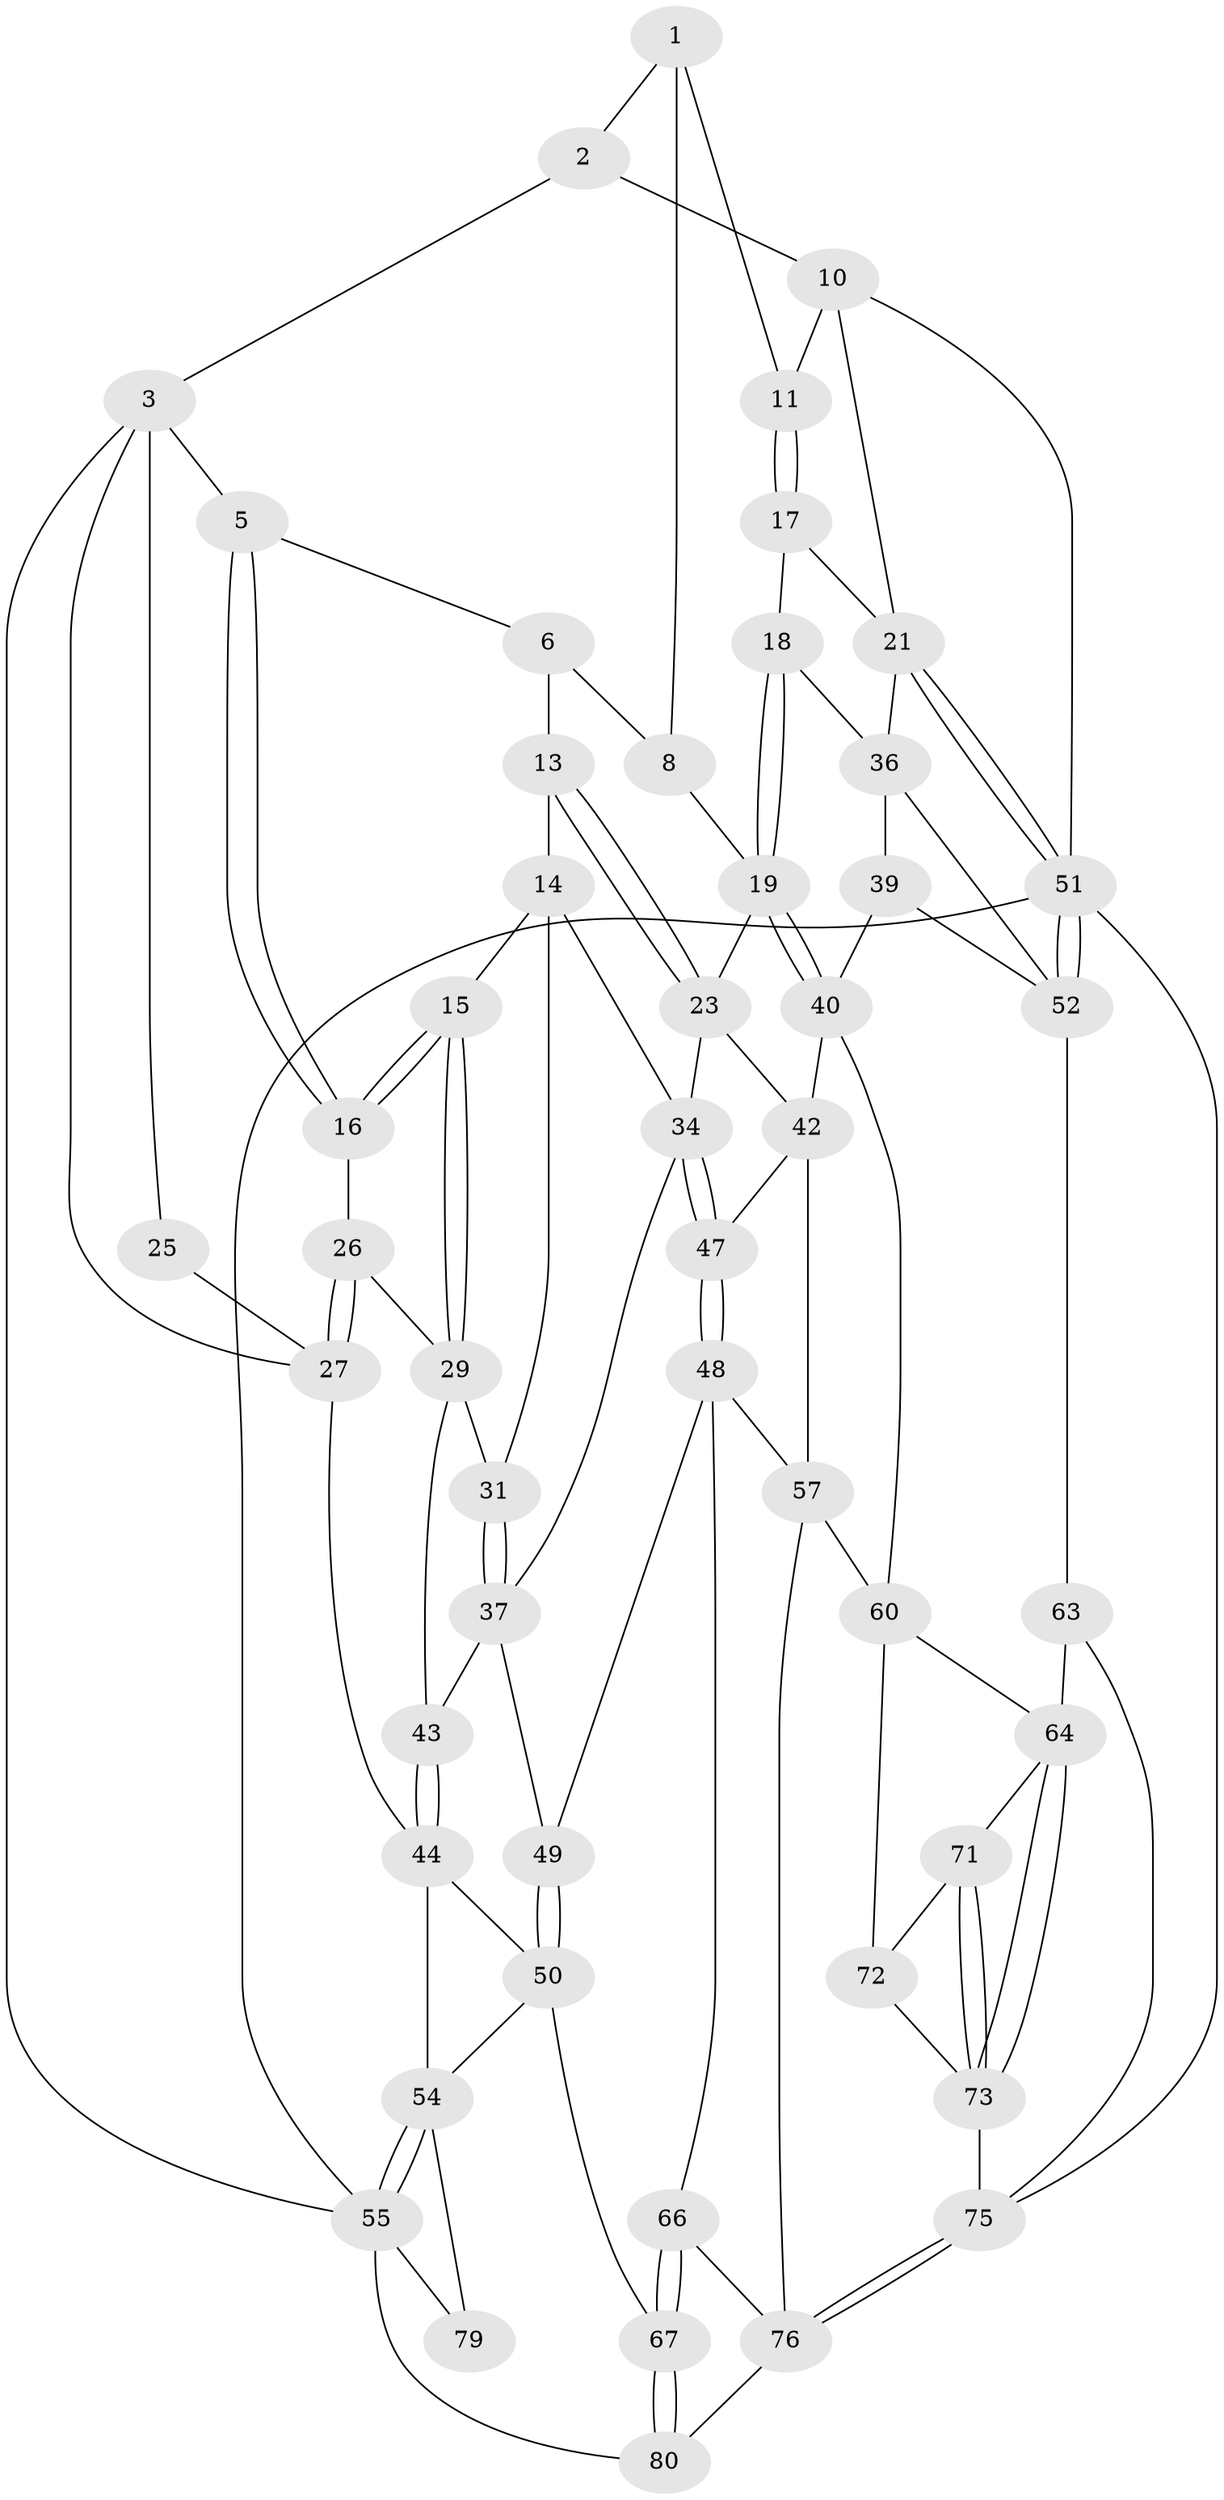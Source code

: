 // Generated by graph-tools (version 1.1) at 2025/24/03/03/25 07:24:39]
// undirected, 51 vertices, 111 edges
graph export_dot {
graph [start="1"]
  node [color=gray90,style=filled];
  1 [pos="+0.7275464921409429+0",super="+7"];
  2 [pos="+0.7571574853560892+0"];
  3 [pos="+0+0",super="+4"];
  5 [pos="+0.0663162902145213+0"];
  6 [pos="+0.3857354835290424+0",super="+9"];
  8 [pos="+0.6180891316561625+0.17451011928201837"];
  10 [pos="+0.9368622535757142+0.12014836786653546",super="+12"];
  11 [pos="+0.8942809057451119+0.2020108571920028"];
  13 [pos="+0.28451064265766274+0.23592151986305437"];
  14 [pos="+0.27994380727865514+0.2348576778897661",super="+30"];
  15 [pos="+0.27379004873094615+0.23103338448510108"];
  16 [pos="+0.26102035767435655+0.22049705027193897",super="+24"];
  17 [pos="+0.9019708143039942+0.22820162076654493"];
  18 [pos="+0.7522204568341809+0.33625002381860136"];
  19 [pos="+0.6479110772358185+0.34569154225114007",super="+20"];
  21 [pos="+1+0.3836501495938816",super="+22"];
  23 [pos="+0.39362607198681765+0.34188154163033874",super="+33"];
  25 [pos="+0.08670541653784726+0.2765365026509008"];
  26 [pos="+0.07145584211046026+0.38523610430435"];
  27 [pos="+0+0.41038075789083434",super="+28"];
  29 [pos="+0.12053972403822337+0.43179440693223686",super="+32"];
  31 [pos="+0.21673950820063098+0.4210623267572456"];
  34 [pos="+0.3435468111443319+0.5002704506641376",super="+35"];
  36 [pos="+0.8524159119887147+0.40759768556434345",super="+38"];
  37 [pos="+0.27109597308494654+0.4909287053051247",super="+46"];
  39 [pos="+0.6378249410500231+0.5392804609568044"];
  40 [pos="+0.6339819246214233+0.5382218281288285",super="+41"];
  42 [pos="+0.5591798094357427+0.5515526012197645",super="+53"];
  43 [pos="+0.13072287517423894+0.47818205842953687"];
  44 [pos="+0.034859564845440345+0.6007191317862519",super="+45"];
  47 [pos="+0.3849214622780773+0.587592016913668"];
  48 [pos="+0.23391474379140656+0.6754858138544766",super="+59"];
  49 [pos="+0.21437218124840543+0.6759149740499826"];
  50 [pos="+0.1654888180829021+0.6961275161031888",super="+69"];
  51 [pos="+1+0.638828555054505",super="+56"];
  52 [pos="+1+0.651251254459921",super="+62"];
  54 [pos="+0+0.8711104993707882",super="+70"];
  55 [pos="+0+1",super="+81"];
  57 [pos="+0.4438663378125403+0.7971169470410687",super="+58"];
  60 [pos="+0.6256408554585776+0.5644061207842052",super="+61"];
  63 [pos="+0.8688598942946832+0.796771575983353"];
  64 [pos="+0.7454841034009543+0.8057882623386042",super="+65"];
  66 [pos="+0.27449560127847566+0.9031230343014863"];
  67 [pos="+0.23825996605924385+0.9340437026201641",super="+68"];
  71 [pos="+0.5783612558489947+0.8058628799671225"];
  72 [pos="+0.5237117289267126+0.8180343848290529"];
  73 [pos="+0.6764887662535474+0.9070058165613751",super="+74"];
  75 [pos="+0.6202029864798824+1",super="+78"];
  76 [pos="+0.4629377227404889+1",super="+77"];
  79 [pos="+0.0823250715459999+0.9058755294058126"];
  80 [pos="+0.2789809406537738+1"];
  1 -- 2;
  1 -- 8;
  1 -- 11;
  2 -- 3;
  2 -- 10 [weight=2];
  3 -- 55;
  3 -- 27;
  3 -- 25;
  3 -- 5;
  5 -- 6;
  5 -- 16;
  5 -- 16;
  6 -- 8;
  6 -- 13;
  8 -- 19;
  10 -- 11;
  10 -- 51;
  10 -- 21;
  11 -- 17;
  11 -- 17;
  13 -- 14;
  13 -- 23;
  13 -- 23;
  14 -- 15;
  14 -- 34;
  14 -- 31;
  15 -- 16;
  15 -- 16;
  15 -- 29;
  15 -- 29;
  16 -- 26;
  17 -- 18;
  17 -- 21;
  18 -- 19;
  18 -- 19;
  18 -- 36;
  19 -- 40;
  19 -- 40;
  19 -- 23;
  21 -- 51;
  21 -- 51;
  21 -- 36;
  23 -- 34;
  23 -- 42;
  25 -- 27;
  26 -- 27;
  26 -- 27;
  26 -- 29;
  27 -- 44;
  29 -- 43;
  29 -- 31;
  31 -- 37;
  31 -- 37;
  34 -- 47;
  34 -- 47;
  34 -- 37;
  36 -- 52;
  36 -- 39;
  37 -- 49;
  37 -- 43;
  39 -- 40;
  39 -- 52;
  40 -- 42;
  40 -- 60;
  42 -- 57;
  42 -- 47;
  43 -- 44;
  43 -- 44;
  44 -- 50;
  44 -- 54;
  47 -- 48;
  47 -- 48;
  48 -- 49;
  48 -- 66;
  48 -- 57;
  49 -- 50;
  49 -- 50;
  50 -- 54;
  50 -- 67;
  51 -- 52;
  51 -- 52;
  51 -- 55;
  51 -- 75;
  52 -- 63;
  54 -- 55;
  54 -- 55;
  54 -- 79;
  55 -- 80;
  55 -- 79;
  57 -- 76;
  57 -- 60;
  60 -- 64;
  60 -- 72;
  63 -- 64;
  63 -- 75;
  64 -- 73;
  64 -- 73;
  64 -- 71;
  66 -- 67;
  66 -- 67;
  66 -- 76;
  67 -- 80;
  67 -- 80;
  71 -- 72;
  71 -- 73;
  71 -- 73;
  72 -- 73;
  73 -- 75;
  75 -- 76;
  75 -- 76;
  76 -- 80;
}
